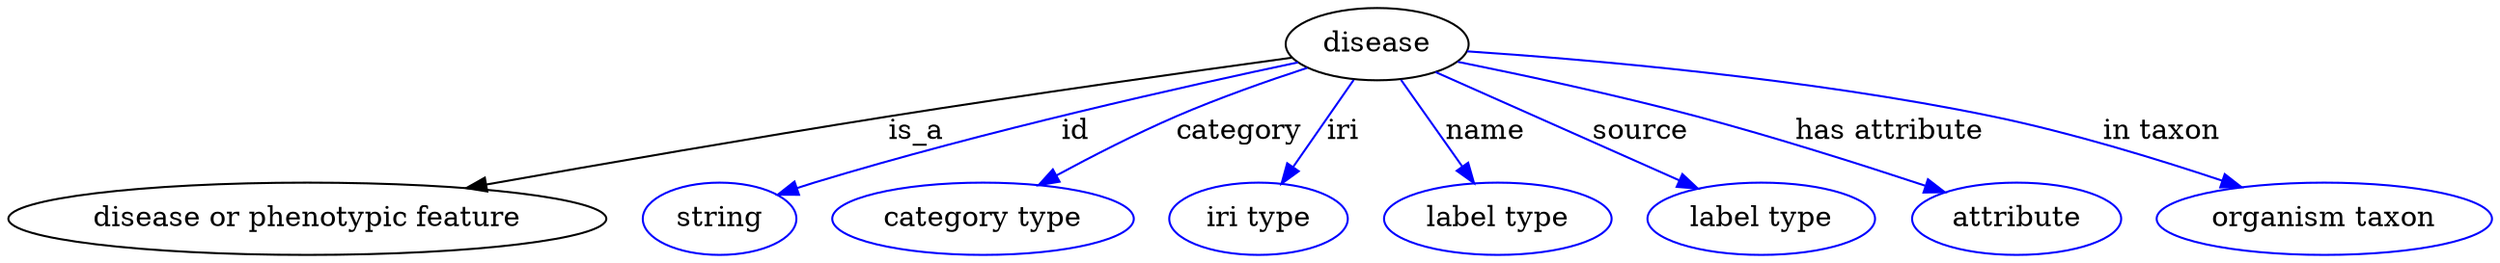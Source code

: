 digraph {
	graph [bb="0,0,1000,123"];
	node [label="\N"];
	disease	 [height=0.5,
		label=disease,
		pos="547.39,105",
		width=1.011];
	"disease or phenotypic feature"	 [height=0.5,
		pos="114.39,18",
		width=3.1775];
	disease -> "disease or phenotypic feature"	 [label=is_a,
		lp="358.39,61.5",
		pos="e,179.53,32.943 512.63,99.149 472.68,92.33 405.17,80.52 347.39,69 294.42,58.44 234.95,45.402 189.34,35.152"];
	id	 [color=blue,
		height=0.5,
		label=string,
		pos="277.39,18",
		width=0.84854];
	disease -> id	 [color=blue,
		label=id,
		lp="416.89,61.5",
		pos="e,301.29,29.37 514.95,96.713 470.01,84.907 386.52,61.797 317.39,36 315.16,35.169 312.88,34.273 310.6,33.34",
		style=solid];
	category	 [color=blue,
		height=0.5,
		label="category type",
		pos="384.39,18",
		width=1.6249];
	disease -> category	 [color=blue,
		label=category,
		lp="492.89,61.5",
		pos="e,410.01,34.364 519.6,93.052 504.55,86.362 485.74,77.645 469.39,69 452.35,59.989 433.95,49.099 418.64,39.7",
		style=solid];
	iri	 [color=blue,
		height=0.5,
		label="iri type",
		pos="497.39,18",
		width=1.011];
	disease -> iri	 [color=blue,
		label=iri,
		lp="531.89,61.5",
		pos="e,507.49,35.58 537.27,87.394 530.16,75.012 520.51,58.23 512.49,44.27",
		style=solid];
	name	 [color=blue,
		height=0.5,
		label="label type",
		pos="597.39,18",
		width=1.2638];
	disease -> name	 [color=blue,
		label=name,
		lp="590.89,61.5",
		pos="e,587.29,35.58 557.51,87.394 564.62,75.012 574.27,58.23 582.29,44.27",
		style=solid];
	source	 [color=blue,
		height=0.5,
		label="label type",
		pos="706.39,18",
		width=1.2638];
	disease -> source	 [color=blue,
		label=source,
		lp="655.39,61.5",
		pos="e,679.47,32.728 571.89,91.597 598.25,77.169 640.45,54.078 670.55,37.61",
		style=solid];
	"has attribute"	 [color=blue,
		height=0.5,
		label=attribute,
		pos="810.39,18",
		width=1.1193];
	disease -> "has attribute"	 [color=blue,
		label="has attribute",
		lp="751.89,61.5",
		pos="e,780.84,30.27 579.97,96.905 606.42,90.111 644.58,79.806 677.39,69 709.36,58.471 744.93,44.721 771.24,34.151",
		style=solid];
	"in taxon"	 [color=blue,
		height=0.5,
		label="organism taxon",
		pos="934.39,18",
		width=1.8234];
	disease -> "in taxon"	 [color=blue,
		label="in taxon",
		lp="860.89,61.5",
		pos="e,897.73,33.082 583.48,101.8 631.14,97.08 717.45,86.831 789.39,69 823.1,60.645 860.02,47.603 888.16,36.799",
		style=solid];
}
